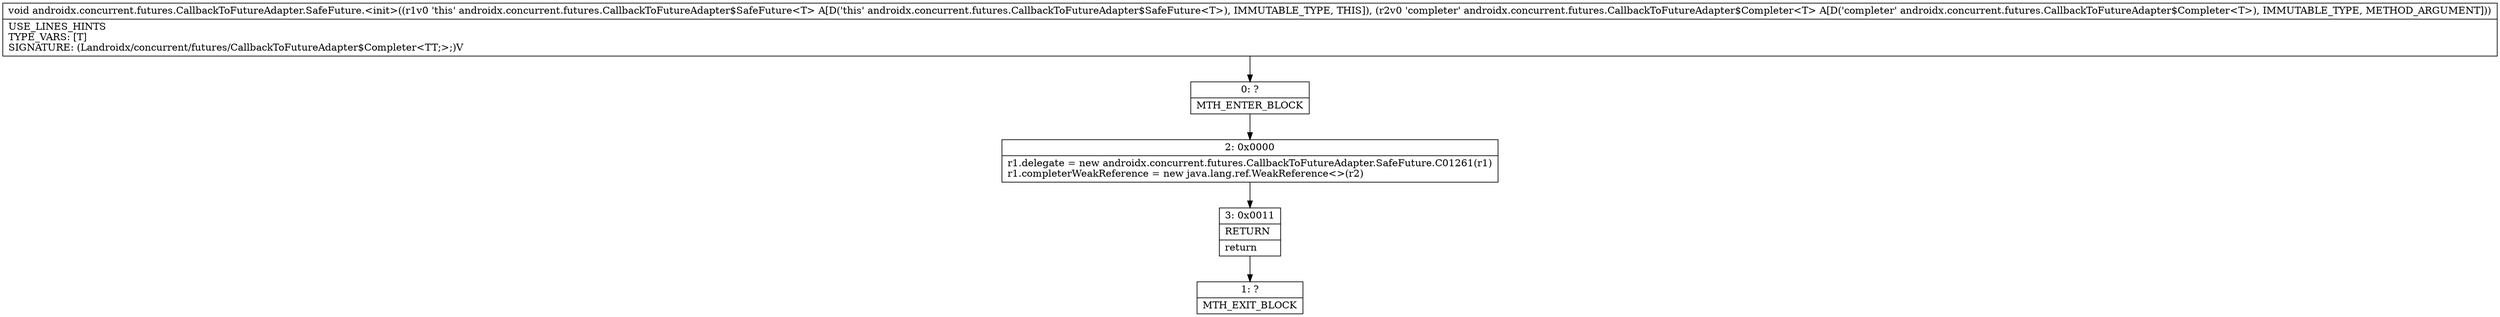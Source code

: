 digraph "CFG forandroidx.concurrent.futures.CallbackToFutureAdapter.SafeFuture.\<init\>(Landroidx\/concurrent\/futures\/CallbackToFutureAdapter$Completer;)V" {
Node_0 [shape=record,label="{0\:\ ?|MTH_ENTER_BLOCK\l}"];
Node_2 [shape=record,label="{2\:\ 0x0000|r1.delegate = new androidx.concurrent.futures.CallbackToFutureAdapter.SafeFuture.C01261(r1)\lr1.completerWeakReference = new java.lang.ref.WeakReference\<\>(r2)\l}"];
Node_3 [shape=record,label="{3\:\ 0x0011|RETURN\l|return\l}"];
Node_1 [shape=record,label="{1\:\ ?|MTH_EXIT_BLOCK\l}"];
MethodNode[shape=record,label="{void androidx.concurrent.futures.CallbackToFutureAdapter.SafeFuture.\<init\>((r1v0 'this' androidx.concurrent.futures.CallbackToFutureAdapter$SafeFuture\<T\> A[D('this' androidx.concurrent.futures.CallbackToFutureAdapter$SafeFuture\<T\>), IMMUTABLE_TYPE, THIS]), (r2v0 'completer' androidx.concurrent.futures.CallbackToFutureAdapter$Completer\<T\> A[D('completer' androidx.concurrent.futures.CallbackToFutureAdapter$Completer\<T\>), IMMUTABLE_TYPE, METHOD_ARGUMENT]))  | USE_LINES_HINTS\lTYPE_VARS: [T]\lSIGNATURE: (Landroidx\/concurrent\/futures\/CallbackToFutureAdapter$Completer\<TT;\>;)V\l}"];
MethodNode -> Node_0;Node_0 -> Node_2;
Node_2 -> Node_3;
Node_3 -> Node_1;
}

